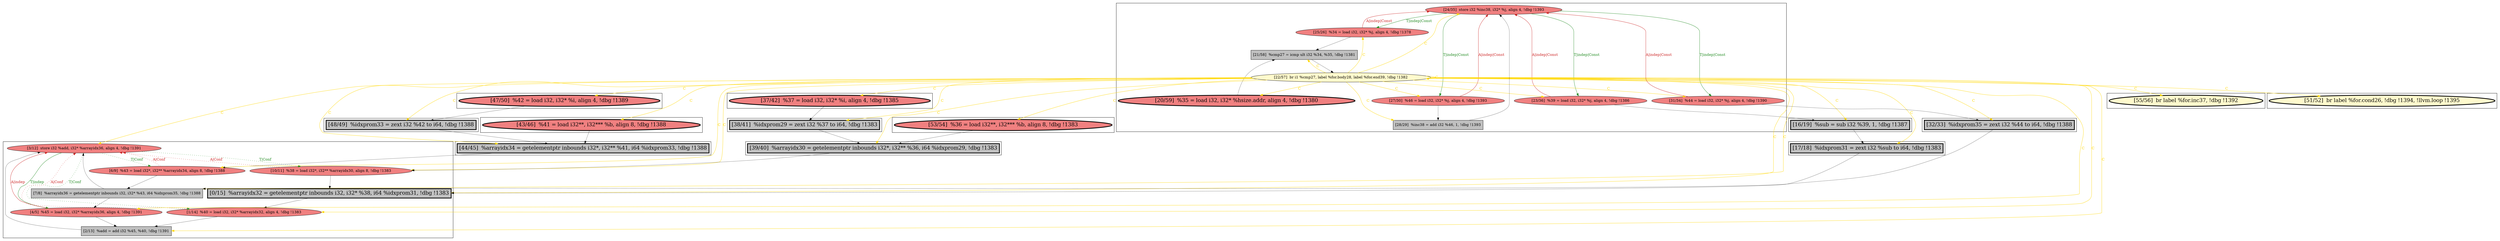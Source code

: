 
digraph G {



node1396->node1399 [style=solid,color=forestgreen,label="T|indep",penwidth=1.0,fontcolor=forestgreen ]
node1413->node1414 [style=solid,color=forestgreen,label="T|indep|Const",penwidth=1.0,fontcolor=forestgreen ]
node1396->node1398 [style=dotted,color=forestgreen,label="T|Conf",penwidth=1.0,fontcolor=forestgreen ]
node1398->node1396 [style=dotted,color=firebrick3,label="A|Conf",penwidth=1.0,fontcolor=firebrick3 ]
node1403->node1398 [style=solid,color=black,label="",penwidth=0.5,fontcolor=black ]
node1393->node1394 [style=solid,color=black,label="",penwidth=0.5,fontcolor=black ]
node1414->node1400 [style=solid,color=black,label="",penwidth=0.5,fontcolor=black ]
node1411->node1410 [style=solid,color=black,label="",penwidth=0.5,fontcolor=black ]
node1413->node1411 [style=solid,color=forestgreen,label="T|indep|Const",penwidth=1.0,fontcolor=forestgreen ]
node1411->node1413 [style=solid,color=firebrick3,label="A|indep|Const",penwidth=1.0,fontcolor=firebrick3 ]
node1412->node1410 [style=solid,color=black,label="",penwidth=0.5,fontcolor=black ]
node1402->node1415 [style=solid,color=black,label="",penwidth=0.5,fontcolor=black ]
node1406->node1413 [style=solid,color=firebrick3,label="A|indep|Const",penwidth=1.0,fontcolor=firebrick3 ]
node1394->node1397 [style=solid,color=black,label="",penwidth=0.5,fontcolor=black ]
node1409->node1414 [style=solid,color=gold,label="C",penwidth=1.0,fontcolor=gold ]
node1395->node1399 [style=solid,color=black,label="",penwidth=0.5,fontcolor=black ]
node1409->node1399 [style=solid,color=gold,label="C",penwidth=1.0,fontcolor=gold ]
node1409->node1392 [style=solid,color=gold,label="C",penwidth=1.0,fontcolor=gold ]
node1406->node1407 [style=solid,color=black,label="",penwidth=0.5,fontcolor=black ]
node1392->node1396 [style=solid,color=black,label="",penwidth=0.5,fontcolor=black ]
node1413->node1406 [style=solid,color=forestgreen,label="T|indep|Const",penwidth=1.0,fontcolor=forestgreen ]
node1409->node1417 [style=solid,color=gold,label="C",penwidth=1.0,fontcolor=gold ]
node1397->node1392 [style=solid,color=black,label="",penwidth=0.5,fontcolor=black ]
node1409->node1402 [style=solid,color=gold,label="C",penwidth=1.0,fontcolor=gold ]
node1418->node1421 [style=solid,color=black,label="",penwidth=0.5,fontcolor=black ]
node1409->node1419 [style=solid,color=gold,label="C",penwidth=1.0,fontcolor=gold ]
node1409->node1415 [style=solid,color=gold,label="C",penwidth=1.0,fontcolor=gold ]
node1396->node1393 [style=dotted,color=forestgreen,label="T|Conf",penwidth=1.0,fontcolor=forestgreen ]
node1409->node1394 [style=solid,color=gold,label="C",penwidth=1.0,fontcolor=gold ]
node1409->node1418 [style=solid,color=gold,label="C",penwidth=1.0,fontcolor=gold ]
node1421->node1403 [style=solid,color=black,label="",penwidth=0.5,fontcolor=black ]
node1408->node1401 [style=solid,color=black,label="",penwidth=0.5,fontcolor=black ]
node1407->node1413 [style=solid,color=black,label="",penwidth=0.5,fontcolor=black ]
node1395->node1396 [style=solid,color=black,label="",penwidth=0.5,fontcolor=black ]
node1413->node1408 [style=solid,color=forestgreen,label="T|indep|Const",penwidth=1.0,fontcolor=forestgreen ]
node1417->node1394 [style=solid,color=black,label="",penwidth=0.5,fontcolor=black ]
node1419->node1393 [style=solid,color=black,label="",penwidth=0.5,fontcolor=black ]
node1409->node1397 [style=solid,color=gold,label="C",penwidth=1.0,fontcolor=gold ]
node1409->node1395 [style=solid,color=gold,label="C",penwidth=1.0,fontcolor=gold ]
node1397->node1396 [style=dotted,color=firebrick3,label="A|Conf",penwidth=1.0,fontcolor=firebrick3 ]
node1400->node1417 [style=solid,color=black,label="",penwidth=0.5,fontcolor=black ]
node1409->node1401 [style=solid,color=gold,label="C",penwidth=1.0,fontcolor=gold ]
node1409->node1421 [style=solid,color=gold,label="C",penwidth=1.0,fontcolor=gold ]
node1399->node1396 [style=solid,color=firebrick3,label="A|indep",penwidth=1.0,fontcolor=firebrick3 ]
node1409->node1412 [style=solid,color=gold,label="C",penwidth=1.0,fontcolor=gold ]
node1409->node1393 [style=solid,color=gold,label="C",penwidth=1.0,fontcolor=gold ]
node1409->node1408 [style=solid,color=gold,label="C",penwidth=1.0,fontcolor=gold ]
node1409->node1396 [style=solid,color=gold,label="C",penwidth=1.0,fontcolor=gold ]
node1409->node1398 [style=solid,color=gold,label="C",penwidth=1.0,fontcolor=gold ]
node1409->node1420 [style=solid,color=gold,label="C",penwidth=1.0,fontcolor=gold ]
node1404->node1403 [style=solid,color=black,label="",penwidth=0.5,fontcolor=black ]
node1420->node1419 [style=solid,color=black,label="",penwidth=0.5,fontcolor=black ]
node1409->node1413 [style=solid,color=gold,label="C",penwidth=1.0,fontcolor=gold ]
node1409->node1407 [style=solid,color=gold,label="C",penwidth=1.0,fontcolor=gold ]
node1408->node1413 [style=solid,color=firebrick3,label="A|indep|Const",penwidth=1.0,fontcolor=firebrick3 ]
node1415->node1419 [style=solid,color=black,label="",penwidth=0.5,fontcolor=black ]
node1409->node1406 [style=solid,color=gold,label="C",penwidth=1.0,fontcolor=gold ]
node1409->node1409 [style=solid,color=gold,label="C",penwidth=1.0,fontcolor=gold ]
node1409->node1403 [style=solid,color=gold,label="C",penwidth=1.0,fontcolor=gold ]
node1409->node1405 [style=solid,color=gold,label="C",penwidth=1.0,fontcolor=gold ]
node1393->node1396 [style=dotted,color=firebrick3,label="A|Conf",penwidth=1.0,fontcolor=firebrick3 ]
node1401->node1395 [style=solid,color=black,label="",penwidth=0.5,fontcolor=black ]
node1410->node1409 [style=solid,color=black,label="",penwidth=0.5,fontcolor=black ]
node1409->node1400 [style=solid,color=gold,label="C",penwidth=1.0,fontcolor=gold ]
node1399->node1392 [style=solid,color=black,label="",penwidth=0.5,fontcolor=black ]
node1409->node1416 [style=solid,color=gold,label="C",penwidth=1.0,fontcolor=gold ]
node1409->node1411 [style=solid,color=gold,label="C",penwidth=1.0,fontcolor=gold ]
node1396->node1397 [style=dotted,color=forestgreen,label="T|Conf",penwidth=1.0,fontcolor=forestgreen ]
node1398->node1395 [style=solid,color=black,label="",penwidth=0.5,fontcolor=black ]
node1414->node1413 [style=solid,color=firebrick3,label="A|indep|Const",penwidth=1.0,fontcolor=firebrick3 ]
node1409->node1410 [style=solid,color=gold,label="C",penwidth=1.0,fontcolor=gold ]
node1409->node1404 [style=solid,color=gold,label="C",penwidth=1.0,fontcolor=gold ]


subgraph cluster13 {


node1420 [penwidth=3.0,fontsize=20,fillcolor=lightcoral,label="[53/54]  %36 = load i32**, i32*** %b, align 8, !dbg !1383",shape=ellipse,style=filled ]



}

subgraph cluster11 {


node1418 [penwidth=3.0,fontsize=20,fillcolor=lightcoral,label="[47/50]  %42 = load i32, i32* %i, align 4, !dbg !1389",shape=ellipse,style=filled ]



}

subgraph cluster10 {


node1417 [penwidth=3.0,fontsize=20,fillcolor=grey,label="[17/18]  %idxprom31 = zext i32 %sub to i64, !dbg !1383",shape=rectangle,style=filled ]



}

subgraph cluster9 {


node1416 [penwidth=3.0,fontsize=20,fillcolor=lemonchiffon,label="[51/52]  br label %for.cond26, !dbg !1394, !llvm.loop !1395",shape=ellipse,style=filled ]



}

subgraph cluster8 {


node1415 [penwidth=3.0,fontsize=20,fillcolor=grey,label="[38/41]  %idxprom29 = zext i32 %37 to i64, !dbg !1383",shape=rectangle,style=filled ]



}

subgraph cluster7 {


node1414 [fillcolor=lightcoral,label="[23/36]  %39 = load i32, i32* %j, align 4, !dbg !1386",shape=ellipse,style=filled ]
node1413 [fillcolor=lightcoral,label="[24/35]  store i32 %inc38, i32* %j, align 4, !dbg !1393",shape=ellipse,style=filled ]
node1412 [penwidth=3.0,fontsize=20,fillcolor=lightcoral,label="[20/59]  %35 = load i32, i32* %hsize.addr, align 4, !dbg !1380",shape=ellipse,style=filled ]
node1406 [fillcolor=lightcoral,label="[27/30]  %46 = load i32, i32* %j, align 4, !dbg !1393",shape=ellipse,style=filled ]
node1408 [fillcolor=lightcoral,label="[31/34]  %44 = load i32, i32* %j, align 4, !dbg !1390",shape=ellipse,style=filled ]
node1407 [fillcolor=grey,label="[28/29]  %inc38 = add i32 %46, 1, !dbg !1393",shape=rectangle,style=filled ]
node1409 [fillcolor=lemonchiffon,label="[22/57]  br i1 %cmp27, label %for.body28, label %for.end39, !dbg !1382",shape=ellipse,style=filled ]
node1410 [fillcolor=grey,label="[21/58]  %cmp27 = icmp ult i32 %34, %35, !dbg !1381",shape=rectangle,style=filled ]
node1411 [fillcolor=lightcoral,label="[25/26]  %34 = load i32, i32* %j, align 4, !dbg !1378",shape=ellipse,style=filled ]



}

subgraph cluster14 {


node1421 [penwidth=3.0,fontsize=20,fillcolor=grey,label="[48/49]  %idxprom33 = zext i32 %42 to i64, !dbg !1388",shape=rectangle,style=filled ]



}

subgraph cluster6 {


node1405 [penwidth=3.0,fontsize=20,fillcolor=lemonchiffon,label="[55/56]  br label %for.inc37, !dbg !1392",shape=ellipse,style=filled ]



}

subgraph cluster0 {


node1399 [fillcolor=lightcoral,label="[4/5]  %45 = load i32, i32* %arrayidx36, align 4, !dbg !1391",shape=ellipse,style=filled ]
node1398 [fillcolor=lightcoral,label="[6/9]  %43 = load i32*, i32** %arrayidx34, align 8, !dbg !1388",shape=ellipse,style=filled ]
node1393 [fillcolor=lightcoral,label="[10/11]  %38 = load i32*, i32** %arrayidx30, align 8, !dbg !1383",shape=ellipse,style=filled ]
node1395 [fillcolor=grey,label="[7/8]  %arrayidx36 = getelementptr inbounds i32, i32* %43, i64 %idxprom35, !dbg !1388",shape=rectangle,style=filled ]
node1394 [penwidth=3.0,fontsize=20,fillcolor=grey,label="[0/15]  %arrayidx32 = getelementptr inbounds i32, i32* %38, i64 %idxprom31, !dbg !1383",shape=rectangle,style=filled ]
node1396 [fillcolor=lightcoral,label="[3/12]  store i32 %add, i32* %arrayidx36, align 4, !dbg !1391",shape=ellipse,style=filled ]
node1392 [fillcolor=grey,label="[2/13]  %add = add i32 %45, %40, !dbg !1391",shape=rectangle,style=filled ]
node1397 [fillcolor=lightcoral,label="[1/14]  %40 = load i32, i32* %arrayidx32, align 4, !dbg !1383",shape=ellipse,style=filled ]



}

subgraph cluster12 {


node1419 [penwidth=3.0,fontsize=20,fillcolor=grey,label="[39/40]  %arrayidx30 = getelementptr inbounds i32*, i32** %36, i64 %idxprom29, !dbg !1383",shape=rectangle,style=filled ]



}

subgraph cluster5 {


node1404 [penwidth=3.0,fontsize=20,fillcolor=lightcoral,label="[43/46]  %41 = load i32**, i32*** %b, align 8, !dbg !1388",shape=ellipse,style=filled ]



}

subgraph cluster1 {


node1400 [penwidth=3.0,fontsize=20,fillcolor=grey,label="[16/19]  %sub = sub i32 %39, 1, !dbg !1387",shape=rectangle,style=filled ]



}

subgraph cluster2 {


node1401 [penwidth=3.0,fontsize=20,fillcolor=grey,label="[32/33]  %idxprom35 = zext i32 %44 to i64, !dbg !1388",shape=rectangle,style=filled ]



}

subgraph cluster3 {


node1402 [penwidth=3.0,fontsize=20,fillcolor=lightcoral,label="[37/42]  %37 = load i32, i32* %i, align 4, !dbg !1385",shape=ellipse,style=filled ]



}

subgraph cluster4 {


node1403 [penwidth=3.0,fontsize=20,fillcolor=grey,label="[44/45]  %arrayidx34 = getelementptr inbounds i32*, i32** %41, i64 %idxprom33, !dbg !1388",shape=rectangle,style=filled ]



}

}
